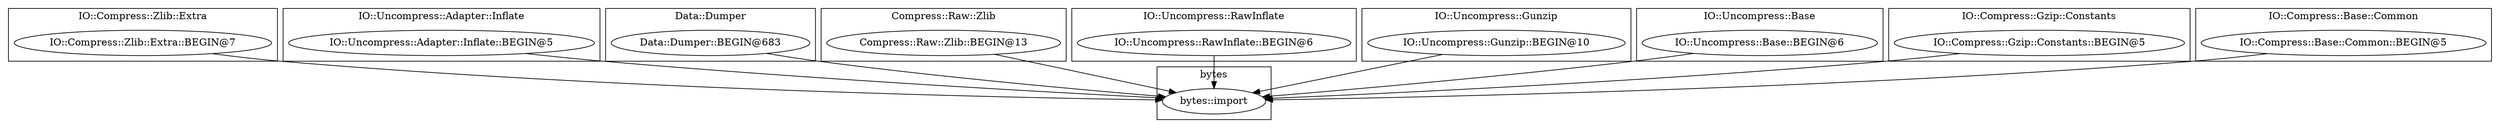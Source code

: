 digraph {
graph [overlap=false]
subgraph cluster_IO_Compress_Zlib_Extra {
	label="IO::Compress::Zlib::Extra";
	"IO::Compress::Zlib::Extra::BEGIN@7";
}
subgraph cluster_bytes {
	label="bytes";
	"bytes::import";
}
subgraph cluster_IO_Uncompress_Adapter_Inflate {
	label="IO::Uncompress::Adapter::Inflate";
	"IO::Uncompress::Adapter::Inflate::BEGIN@5";
}
subgraph cluster_Data_Dumper {
	label="Data::Dumper";
	"Data::Dumper::BEGIN@683";
}
subgraph cluster_Compress_Raw_Zlib {
	label="Compress::Raw::Zlib";
	"Compress::Raw::Zlib::BEGIN@13";
}
subgraph cluster_IO_Uncompress_RawInflate {
	label="IO::Uncompress::RawInflate";
	"IO::Uncompress::RawInflate::BEGIN@6";
}
subgraph cluster_IO_Uncompress_Gunzip {
	label="IO::Uncompress::Gunzip";
	"IO::Uncompress::Gunzip::BEGIN@10";
}
subgraph cluster_IO_Uncompress_Base {
	label="IO::Uncompress::Base";
	"IO::Uncompress::Base::BEGIN@6";
}
subgraph cluster_IO_Compress_Gzip_Constants {
	label="IO::Compress::Gzip::Constants";
	"IO::Compress::Gzip::Constants::BEGIN@5";
}
subgraph cluster_IO_Compress_Base_Common {
	label="IO::Compress::Base::Common";
	"IO::Compress::Base::Common::BEGIN@5";
}
"IO::Uncompress::Adapter::Inflate::BEGIN@5" -> "bytes::import";
"Data::Dumper::BEGIN@683" -> "bytes::import";
"IO::Compress::Gzip::Constants::BEGIN@5" -> "bytes::import";
"IO::Compress::Zlib::Extra::BEGIN@7" -> "bytes::import";
"IO::Uncompress::Base::BEGIN@6" -> "bytes::import";
"IO::Compress::Base::Common::BEGIN@5" -> "bytes::import";
"IO::Uncompress::Gunzip::BEGIN@10" -> "bytes::import";
"Compress::Raw::Zlib::BEGIN@13" -> "bytes::import";
"IO::Uncompress::RawInflate::BEGIN@6" -> "bytes::import";
}
